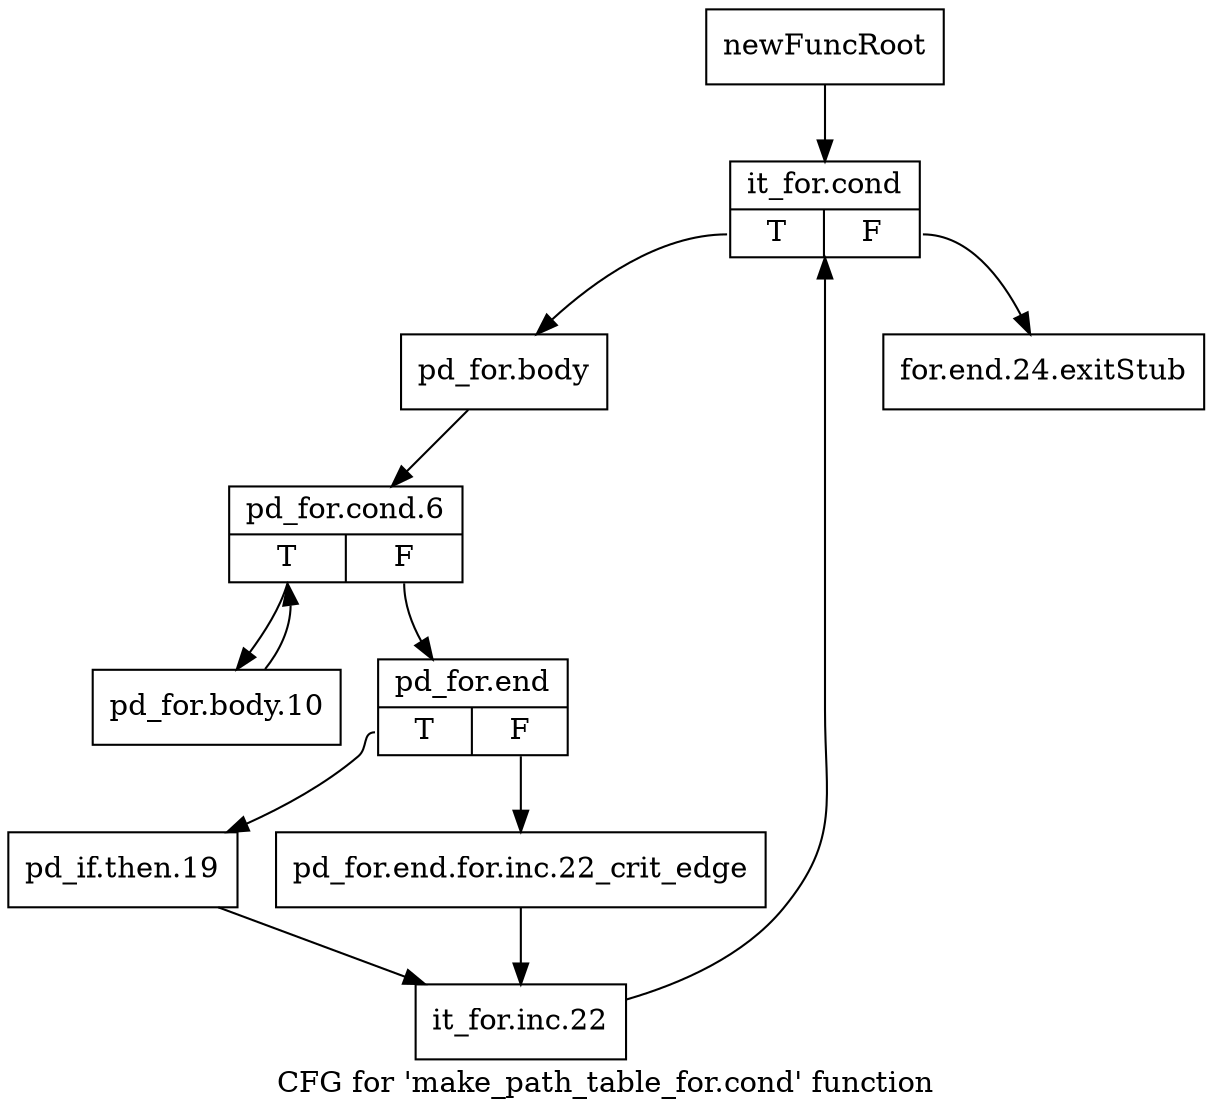 digraph "CFG for 'make_path_table_for.cond' function" {
	label="CFG for 'make_path_table_for.cond' function";

	Node0x1a4d1b0 [shape=record,label="{newFuncRoot}"];
	Node0x1a4d1b0 -> Node0x1a4d250;
	Node0x1a4d200 [shape=record,label="{for.end.24.exitStub}"];
	Node0x1a4d250 [shape=record,label="{it_for.cond|{<s0>T|<s1>F}}"];
	Node0x1a4d250:s0 -> Node0x1a4d2a0;
	Node0x1a4d250:s1 -> Node0x1a4d200;
	Node0x1a4d2a0 [shape=record,label="{pd_for.body}"];
	Node0x1a4d2a0 -> Node0x1a4d2f0;
	Node0x1a4d2f0 [shape=record,label="{pd_for.cond.6|{<s0>T|<s1>F}}"];
	Node0x1a4d2f0:s0 -> Node0x1a4d480;
	Node0x1a4d2f0:s1 -> Node0x1a4d340;
	Node0x1a4d340 [shape=record,label="{pd_for.end|{<s0>T|<s1>F}}"];
	Node0x1a4d340:s0 -> Node0x1a4d3e0;
	Node0x1a4d340:s1 -> Node0x1a4d390;
	Node0x1a4d390 [shape=record,label="{pd_for.end.for.inc.22_crit_edge}"];
	Node0x1a4d390 -> Node0x1a4d430;
	Node0x1a4d3e0 [shape=record,label="{pd_if.then.19}"];
	Node0x1a4d3e0 -> Node0x1a4d430;
	Node0x1a4d430 [shape=record,label="{it_for.inc.22}"];
	Node0x1a4d430 -> Node0x1a4d250;
	Node0x1a4d480 [shape=record,label="{pd_for.body.10}"];
	Node0x1a4d480 -> Node0x1a4d2f0;
}
